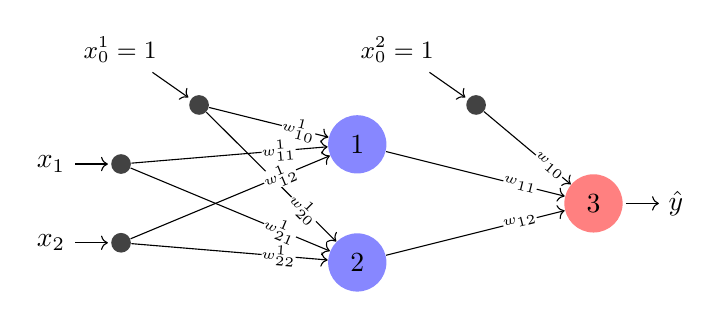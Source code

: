 \def\layersep{3cm}

\newsavebox\logitbox
\savebox\logitbox{\draw[color=black,scale=0.2,line width=0.5mm] plot[mark=none, samples=50, domain=-8:8,] ({\x/8},{2/(2+exp(-\x))-0.5});;}
\tikzstyle{every pin edge}=[<-,shorten <=1pt]
\tikzstyle{neuron}=[circle,fill=black!25,minimum size=0.74cm,inner sep=0pt]
\tikzstyle{input neuron}=[neuron, fill=black!74, minimum size=0.25cm];
\tikzstyle{output neuron}=[neuron, fill=red!50];
\tikzstyle{hidden neuron}=[neuron, fill=blue!47];
\tikzstyle{annot} = [text width=4em, text centered];

\foreach \name / \y in {1,...,2}
    \node[input neuron, pin=left:$x_{\y}$] (I-\name) at (0,-\y) {};
\foreach \name / \y in {1,...,2}
    \path[yshift=0.75cm] node[hidden neuron] (H-\name) at (\layersep,-1.5*\y cm) {$\y$};

\node[input neuron] (I-0) [yshift=0.5cm,left=1.5cm of H-1,pin=north west:{\small${x^1_0=1}$}] {};

% Draw the output layer nodes
\foreach \name / \y in {1,...,1}
    \path[yshift=0.5cm, xshift=\layersep] node[output neuron,pin={[pin edge={->}]right:$\hat{y}$}] (O-\name) at (\layersep,-2.0*\y cm) {$3$};

% Draw the output layer node
%\node[output neuron, pin={[pin edge={->}]right:Output}, right of=H-2] (O) {};

\node[input neuron] (H-0) [right=1cm of H-1, yshift=0.5cm, pin=north west:{\small${x^2_0=1}$}] {};

% Connect every node in the input layer with every node in the
% hidden layer.
\foreach \source in {0,...,2}
    \foreach \dest in {1,...,2}
        \path [->] (I-\source) edge node [sloped,near end,fill=white!98,inner sep=0pt] {\tiny $w^{1}_{\dest\source}$} (H-\dest);

\foreach \source in {0,...,2}
    \foreach \dest in {1,...,1}
        \path [->] (H-\source) edge node [sloped,near end,fill=white!98,inner sep=0pt] {\tiny $w_{\dest\source}$} (O-\dest);